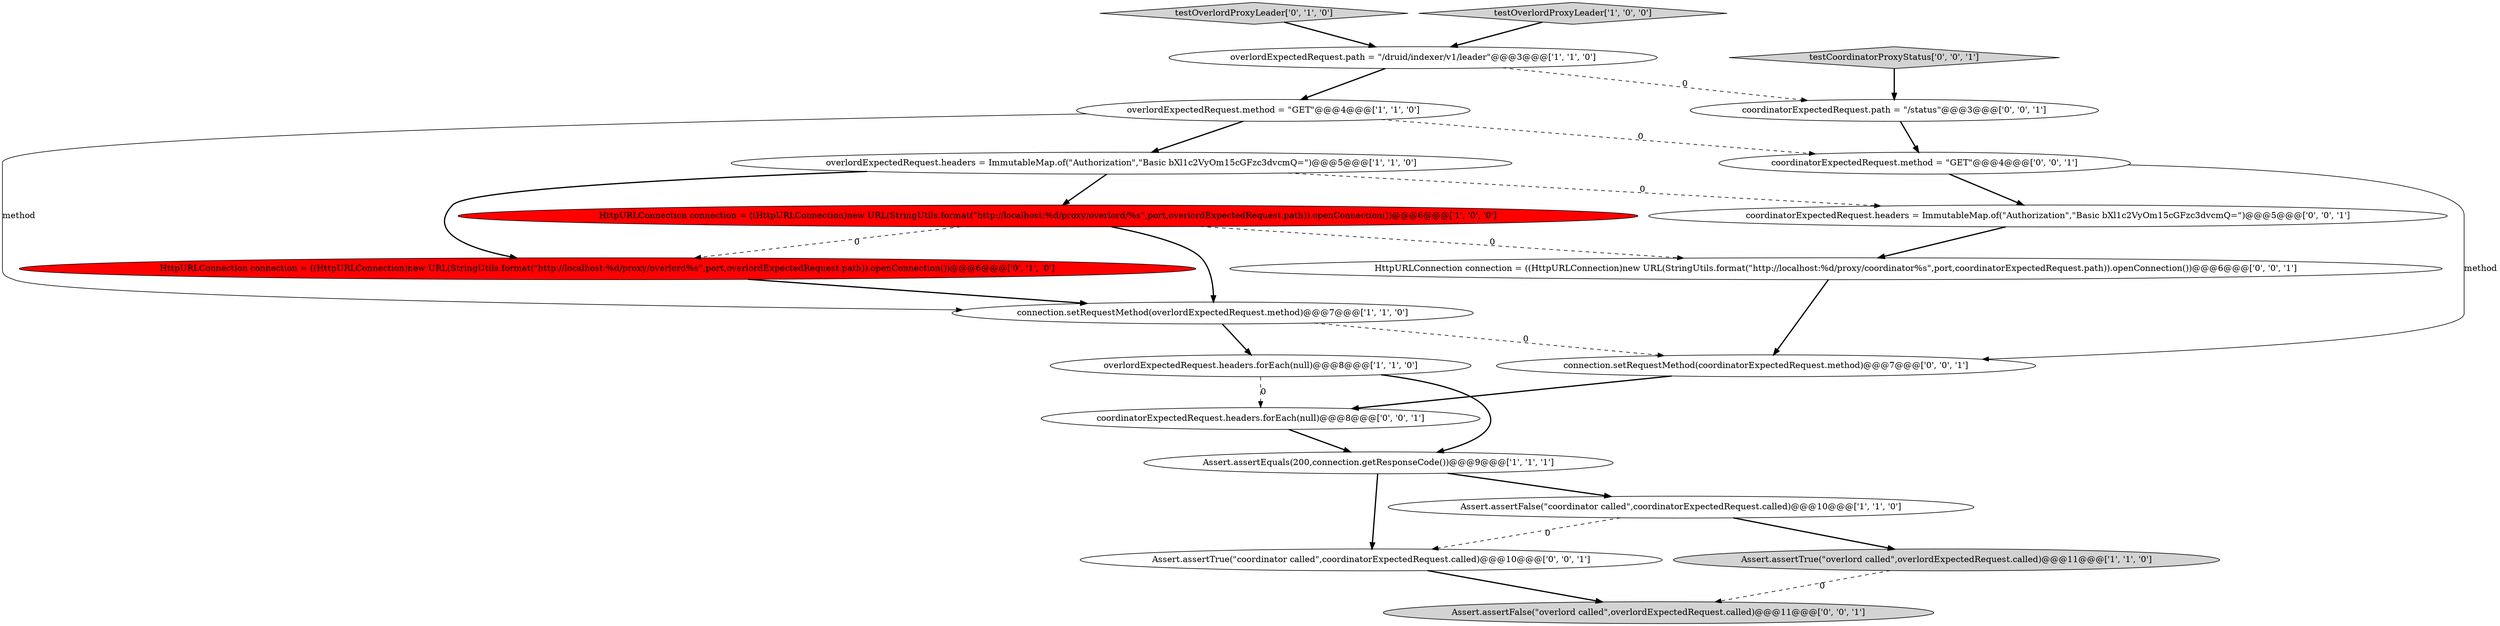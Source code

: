 digraph {
18 [style = filled, label = "Assert.assertFalse(\"overlord called\",overlordExpectedRequest.called)@@@11@@@['0', '0', '1']", fillcolor = lightgray, shape = ellipse image = "AAA0AAABBB3BBB"];
11 [style = filled, label = "HttpURLConnection connection = ((HttpURLConnection)new URL(StringUtils.format(\"http://localhost:%d/proxy/overlord%s\",port,overlordExpectedRequest.path)).openConnection())@@@6@@@['0', '1', '0']", fillcolor = red, shape = ellipse image = "AAA1AAABBB2BBB"];
16 [style = filled, label = "Assert.assertTrue(\"coordinator called\",coordinatorExpectedRequest.called)@@@10@@@['0', '0', '1']", fillcolor = white, shape = ellipse image = "AAA0AAABBB3BBB"];
10 [style = filled, label = "testOverlordProxyLeader['0', '1', '0']", fillcolor = lightgray, shape = diamond image = "AAA0AAABBB2BBB"];
9 [style = filled, label = "Assert.assertEquals(200,connection.getResponseCode())@@@9@@@['1', '1', '1']", fillcolor = white, shape = ellipse image = "AAA0AAABBB1BBB"];
12 [style = filled, label = "testCoordinatorProxyStatus['0', '0', '1']", fillcolor = lightgray, shape = diamond image = "AAA0AAABBB3BBB"];
5 [style = filled, label = "Assert.assertFalse(\"coordinator called\",coordinatorExpectedRequest.called)@@@10@@@['1', '1', '0']", fillcolor = white, shape = ellipse image = "AAA0AAABBB1BBB"];
13 [style = filled, label = "HttpURLConnection connection = ((HttpURLConnection)new URL(StringUtils.format(\"http://localhost:%d/proxy/coordinator%s\",port,coordinatorExpectedRequest.path)).openConnection())@@@6@@@['0', '0', '1']", fillcolor = white, shape = ellipse image = "AAA0AAABBB3BBB"];
2 [style = filled, label = "HttpURLConnection connection = ((HttpURLConnection)new URL(StringUtils.format(\"http://localhost:%d/proxy/overlord/%s\",port,overlordExpectedRequest.path)).openConnection())@@@6@@@['1', '0', '0']", fillcolor = red, shape = ellipse image = "AAA1AAABBB1BBB"];
6 [style = filled, label = "connection.setRequestMethod(overlordExpectedRequest.method)@@@7@@@['1', '1', '0']", fillcolor = white, shape = ellipse image = "AAA0AAABBB1BBB"];
20 [style = filled, label = "coordinatorExpectedRequest.method = \"GET\"@@@4@@@['0', '0', '1']", fillcolor = white, shape = ellipse image = "AAA0AAABBB3BBB"];
14 [style = filled, label = "coordinatorExpectedRequest.path = \"/status\"@@@3@@@['0', '0', '1']", fillcolor = white, shape = ellipse image = "AAA0AAABBB3BBB"];
3 [style = filled, label = "overlordExpectedRequest.headers.forEach(null)@@@8@@@['1', '1', '0']", fillcolor = white, shape = ellipse image = "AAA0AAABBB1BBB"];
17 [style = filled, label = "coordinatorExpectedRequest.headers.forEach(null)@@@8@@@['0', '0', '1']", fillcolor = white, shape = ellipse image = "AAA0AAABBB3BBB"];
4 [style = filled, label = "overlordExpectedRequest.path = \"/druid/indexer/v1/leader\"@@@3@@@['1', '1', '0']", fillcolor = white, shape = ellipse image = "AAA0AAABBB1BBB"];
15 [style = filled, label = "connection.setRequestMethod(coordinatorExpectedRequest.method)@@@7@@@['0', '0', '1']", fillcolor = white, shape = ellipse image = "AAA0AAABBB3BBB"];
19 [style = filled, label = "coordinatorExpectedRequest.headers = ImmutableMap.of(\"Authorization\",\"Basic bXl1c2VyOm15cGFzc3dvcmQ=\")@@@5@@@['0', '0', '1']", fillcolor = white, shape = ellipse image = "AAA0AAABBB3BBB"];
7 [style = filled, label = "overlordExpectedRequest.headers = ImmutableMap.of(\"Authorization\",\"Basic bXl1c2VyOm15cGFzc3dvcmQ=\")@@@5@@@['1', '1', '0']", fillcolor = white, shape = ellipse image = "AAA0AAABBB1BBB"];
1 [style = filled, label = "overlordExpectedRequest.method = \"GET\"@@@4@@@['1', '1', '0']", fillcolor = white, shape = ellipse image = "AAA0AAABBB1BBB"];
8 [style = filled, label = "testOverlordProxyLeader['1', '0', '0']", fillcolor = lightgray, shape = diamond image = "AAA0AAABBB1BBB"];
0 [style = filled, label = "Assert.assertTrue(\"overlord called\",overlordExpectedRequest.called)@@@11@@@['1', '1', '0']", fillcolor = lightgray, shape = ellipse image = "AAA0AAABBB1BBB"];
6->3 [style = bold, label=""];
7->11 [style = bold, label=""];
16->18 [style = bold, label=""];
3->17 [style = dashed, label="0"];
2->6 [style = bold, label=""];
17->9 [style = bold, label=""];
11->6 [style = bold, label=""];
1->7 [style = bold, label=""];
9->16 [style = bold, label=""];
1->20 [style = dashed, label="0"];
5->16 [style = dashed, label="0"];
3->9 [style = bold, label=""];
15->17 [style = bold, label=""];
19->13 [style = bold, label=""];
5->0 [style = bold, label=""];
7->19 [style = dashed, label="0"];
20->15 [style = solid, label="method"];
6->15 [style = dashed, label="0"];
7->2 [style = bold, label=""];
2->13 [style = dashed, label="0"];
12->14 [style = bold, label=""];
10->4 [style = bold, label=""];
9->5 [style = bold, label=""];
0->18 [style = dashed, label="0"];
2->11 [style = dashed, label="0"];
4->14 [style = dashed, label="0"];
4->1 [style = bold, label=""];
13->15 [style = bold, label=""];
8->4 [style = bold, label=""];
1->6 [style = solid, label="method"];
20->19 [style = bold, label=""];
14->20 [style = bold, label=""];
}
